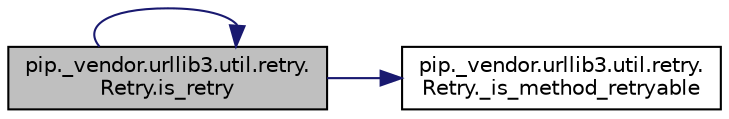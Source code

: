 digraph "pip._vendor.urllib3.util.retry.Retry.is_retry"
{
 // LATEX_PDF_SIZE
  edge [fontname="Helvetica",fontsize="10",labelfontname="Helvetica",labelfontsize="10"];
  node [fontname="Helvetica",fontsize="10",shape=record];
  rankdir="LR";
  Node1 [label="pip._vendor.urllib3.util.retry.\lRetry.is_retry",height=0.2,width=0.4,color="black", fillcolor="grey75", style="filled", fontcolor="black",tooltip=" "];
  Node1 -> Node2 [color="midnightblue",fontsize="10",style="solid",fontname="Helvetica"];
  Node2 [label="pip._vendor.urllib3.util.retry.\lRetry._is_method_retryable",height=0.2,width=0.4,color="black", fillcolor="white", style="filled",URL="$d5/d64/classpip_1_1__vendor_1_1urllib3_1_1util_1_1retry_1_1_retry.html#a65bc1440b417212bd0655ff59db5da48",tooltip=" "];
  Node1 -> Node1 [color="midnightblue",fontsize="10",style="solid",fontname="Helvetica"];
}
